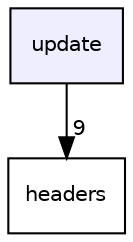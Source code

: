 digraph "update" {
  compound=true
  node [ fontsize="10", fontname="Helvetica"];
  edge [ labelfontsize="10", labelfontname="Helvetica"];
  dir_0d1989e76c6283fb896a05d9bfbba2d7 [shape=box, label="update", style="filled", fillcolor="#eeeeff", pencolor="black", URL="dir_0d1989e76c6283fb896a05d9bfbba2d7.html"];
  dir_7f57b1e41c5acd0e859ae5f3a2b075a9 [shape=box label="headers" URL="dir_7f57b1e41c5acd0e859ae5f3a2b075a9.html"];
  dir_0d1989e76c6283fb896a05d9bfbba2d7->dir_7f57b1e41c5acd0e859ae5f3a2b075a9 [headlabel="9", labeldistance=1.5 headhref="dir_000004_000000.html"];
}
